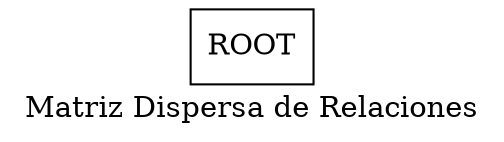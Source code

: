 digraph Matriz {
  graph [splines=ortho];
  rankdir=TB;
  node [shape=record, style=filled, fillcolor=white];
  label = "Matriz Dispersa de Relaciones";
  { rank=same; "ROOT"; }
}
